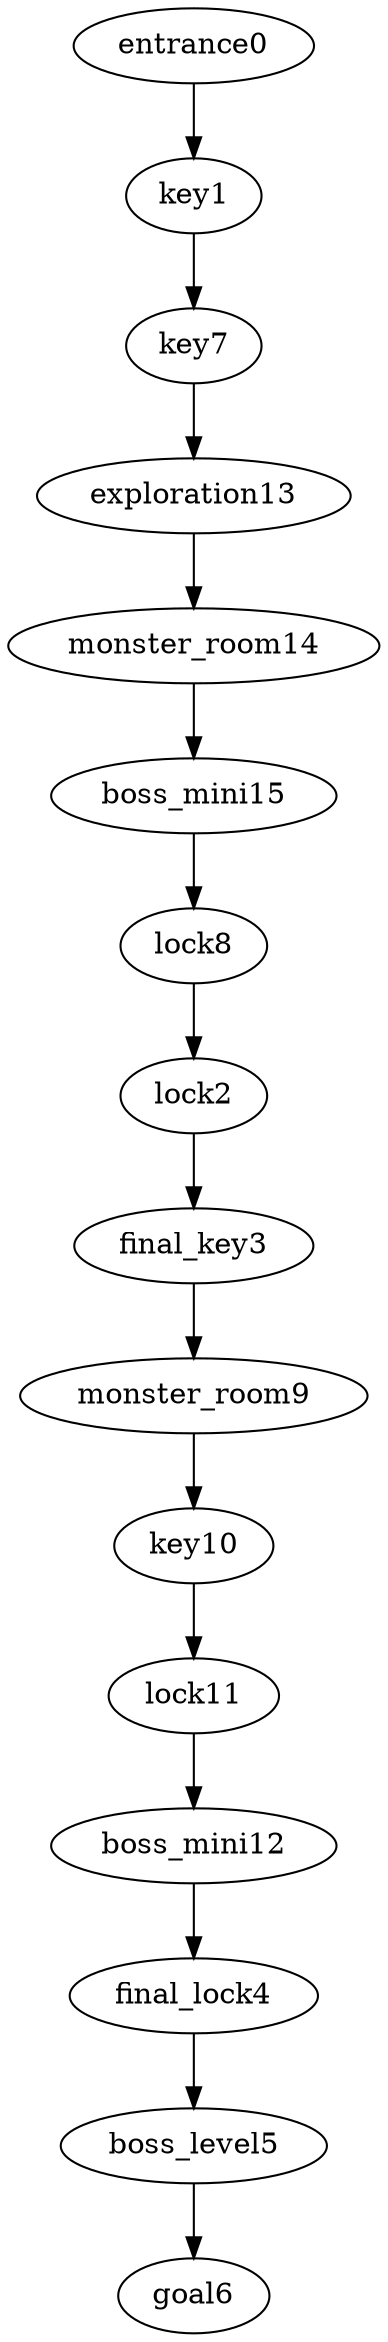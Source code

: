 digraph mission {
entrance0 -> key1
key1 -> key7
lock2 -> final_key3
final_key3 -> monster_room9
final_lock4 -> boss_level5
boss_level5 -> goal6
key7 -> exploration13
lock8 -> lock2
monster_room9 -> key10
key10 -> lock11
lock11 -> boss_mini12
boss_mini12 -> final_lock4
exploration13 -> monster_room14
monster_room14 -> boss_mini15
boss_mini15 -> lock8
}